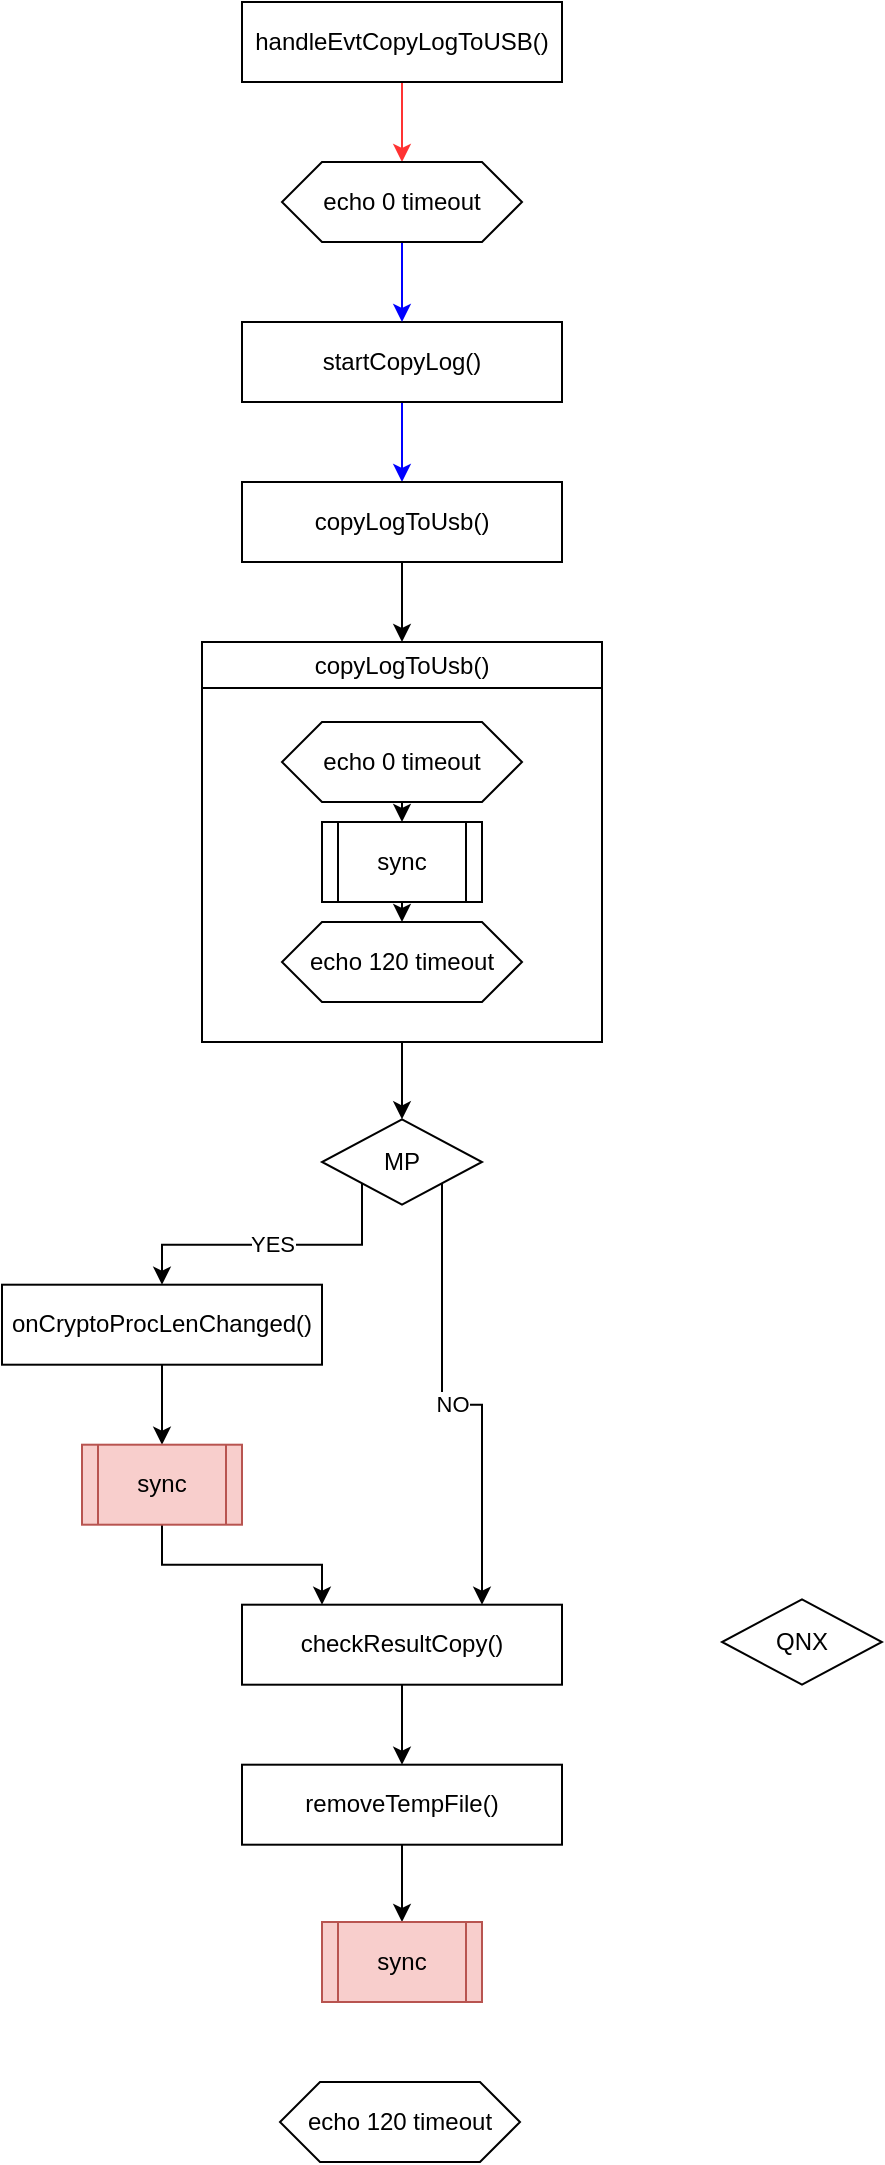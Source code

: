 <mxfile version="24.7.3" type="github">
  <diagram name="페이지-1" id="5AxDAiGEQX8COLGU8uBM">
    <mxGraphModel dx="230" dy="753" grid="1" gridSize="10" guides="1" tooltips="1" connect="1" arrows="1" fold="1" page="1" pageScale="1" pageWidth="1200" pageHeight="1920" math="0" shadow="0">
      <root>
        <mxCell id="0" />
        <mxCell id="1" parent="0" />
        <mxCell id="7r6Vfg-uYQTgdr9mWJEp-51" value="" style="edgeStyle=orthogonalEdgeStyle;rounded=0;orthogonalLoop=1;jettySize=auto;html=1;fillColor=#f8cecc;strokeColor=#FF3333;" edge="1" parent="1" source="7r6Vfg-uYQTgdr9mWJEp-3" target="7r6Vfg-uYQTgdr9mWJEp-6">
          <mxGeometry relative="1" as="geometry" />
        </mxCell>
        <mxCell id="7r6Vfg-uYQTgdr9mWJEp-3" value="handleEvtCopyLogToUSB()" style="rounded=0;whiteSpace=wrap;html=1;" vertex="1" parent="1">
          <mxGeometry x="1360" y="40" width="160" height="40" as="geometry" />
        </mxCell>
        <mxCell id="7r6Vfg-uYQTgdr9mWJEp-4" value="" style="edgeStyle=orthogonalEdgeStyle;rounded=0;orthogonalLoop=1;jettySize=auto;html=1;strokeColor=#0000FF;" edge="1" parent="1" source="7r6Vfg-uYQTgdr9mWJEp-5" target="7r6Vfg-uYQTgdr9mWJEp-11">
          <mxGeometry relative="1" as="geometry" />
        </mxCell>
        <mxCell id="7r6Vfg-uYQTgdr9mWJEp-5" value="startCopyLog()" style="rounded=0;whiteSpace=wrap;html=1;" vertex="1" parent="1">
          <mxGeometry x="1360" y="200" width="160" height="40" as="geometry" />
        </mxCell>
        <mxCell id="7r6Vfg-uYQTgdr9mWJEp-52" value="" style="edgeStyle=orthogonalEdgeStyle;rounded=0;orthogonalLoop=1;jettySize=auto;html=1;strokeColor=#0000FF;" edge="1" parent="1" source="7r6Vfg-uYQTgdr9mWJEp-6" target="7r6Vfg-uYQTgdr9mWJEp-5">
          <mxGeometry relative="1" as="geometry" />
        </mxCell>
        <mxCell id="7r6Vfg-uYQTgdr9mWJEp-6" value="echo 0 timeout" style="shape=hexagon;perimeter=hexagonPerimeter2;whiteSpace=wrap;html=1;fixedSize=1;" vertex="1" parent="1">
          <mxGeometry x="1380" y="120" width="120" height="40" as="geometry" />
        </mxCell>
        <mxCell id="7r6Vfg-uYQTgdr9mWJEp-8" value="YES" style="edgeStyle=orthogonalEdgeStyle;rounded=0;orthogonalLoop=1;jettySize=auto;html=1;exitX=0;exitY=1;exitDx=0;exitDy=0;entryX=0.5;entryY=0;entryDx=0;entryDy=0;" edge="1" parent="1" source="7r6Vfg-uYQTgdr9mWJEp-9" target="7r6Vfg-uYQTgdr9mWJEp-21">
          <mxGeometry relative="1" as="geometry" />
        </mxCell>
        <mxCell id="7r6Vfg-uYQTgdr9mWJEp-49" value="NO" style="edgeStyle=orthogonalEdgeStyle;rounded=0;orthogonalLoop=1;jettySize=auto;html=1;exitX=1;exitY=1;exitDx=0;exitDy=0;entryX=0.75;entryY=0;entryDx=0;entryDy=0;" edge="1" parent="1" source="7r6Vfg-uYQTgdr9mWJEp-9" target="7r6Vfg-uYQTgdr9mWJEp-25">
          <mxGeometry relative="1" as="geometry" />
        </mxCell>
        <mxCell id="7r6Vfg-uYQTgdr9mWJEp-9" value="MP" style="rhombus;whiteSpace=wrap;html=1;fontSize=12;" vertex="1" parent="1">
          <mxGeometry x="1400" y="598.65" width="80" height="42.7" as="geometry" />
        </mxCell>
        <mxCell id="7r6Vfg-uYQTgdr9mWJEp-37" style="edgeStyle=orthogonalEdgeStyle;rounded=0;orthogonalLoop=1;jettySize=auto;html=1;entryX=0.5;entryY=0;entryDx=0;entryDy=0;" edge="1" parent="1" source="7r6Vfg-uYQTgdr9mWJEp-11" target="7r6Vfg-uYQTgdr9mWJEp-30">
          <mxGeometry relative="1" as="geometry" />
        </mxCell>
        <mxCell id="7r6Vfg-uYQTgdr9mWJEp-11" value="copyLogToUsb()" style="rounded=0;whiteSpace=wrap;html=1;" vertex="1" parent="1">
          <mxGeometry x="1360" y="280.0" width="160" height="40" as="geometry" />
        </mxCell>
        <mxCell id="7r6Vfg-uYQTgdr9mWJEp-28" value="" style="edgeStyle=orthogonalEdgeStyle;rounded=0;orthogonalLoop=1;jettySize=auto;html=1;" edge="1" parent="1" source="7r6Vfg-uYQTgdr9mWJEp-19" target="7r6Vfg-uYQTgdr9mWJEp-27">
          <mxGeometry relative="1" as="geometry" />
        </mxCell>
        <mxCell id="7r6Vfg-uYQTgdr9mWJEp-19" value="removeTempFile()" style="rounded=0;whiteSpace=wrap;html=1;" vertex="1" parent="1">
          <mxGeometry x="1360" y="921.35" width="160" height="40" as="geometry" />
        </mxCell>
        <mxCell id="7r6Vfg-uYQTgdr9mWJEp-20" value="" style="edgeStyle=orthogonalEdgeStyle;rounded=0;orthogonalLoop=1;jettySize=auto;html=1;" edge="1" parent="1" source="7r6Vfg-uYQTgdr9mWJEp-21" target="7r6Vfg-uYQTgdr9mWJEp-23">
          <mxGeometry relative="1" as="geometry" />
        </mxCell>
        <mxCell id="7r6Vfg-uYQTgdr9mWJEp-21" value="onCryptoProcLenChanged()" style="rounded=0;whiteSpace=wrap;html=1;" vertex="1" parent="1">
          <mxGeometry x="1240" y="681.35" width="160" height="40" as="geometry" />
        </mxCell>
        <mxCell id="7r6Vfg-uYQTgdr9mWJEp-48" style="edgeStyle=orthogonalEdgeStyle;rounded=0;orthogonalLoop=1;jettySize=auto;html=1;entryX=0.25;entryY=0;entryDx=0;entryDy=0;" edge="1" parent="1" source="7r6Vfg-uYQTgdr9mWJEp-23" target="7r6Vfg-uYQTgdr9mWJEp-25">
          <mxGeometry relative="1" as="geometry" />
        </mxCell>
        <mxCell id="7r6Vfg-uYQTgdr9mWJEp-23" value="sync" style="shape=process;whiteSpace=wrap;html=1;backgroundOutline=1;fillColor=#f8cecc;strokeColor=#b85450;" vertex="1" parent="1">
          <mxGeometry x="1280" y="761.35" width="80" height="40" as="geometry" />
        </mxCell>
        <mxCell id="7r6Vfg-uYQTgdr9mWJEp-24" value="" style="edgeStyle=orthogonalEdgeStyle;rounded=0;orthogonalLoop=1;jettySize=auto;html=1;" edge="1" parent="1" source="7r6Vfg-uYQTgdr9mWJEp-25" target="7r6Vfg-uYQTgdr9mWJEp-19">
          <mxGeometry relative="1" as="geometry" />
        </mxCell>
        <mxCell id="7r6Vfg-uYQTgdr9mWJEp-25" value="checkResultCopy()" style="rounded=0;whiteSpace=wrap;html=1;" vertex="1" parent="1">
          <mxGeometry x="1360" y="841.35" width="160" height="40" as="geometry" />
        </mxCell>
        <mxCell id="7r6Vfg-uYQTgdr9mWJEp-27" value="sync" style="shape=process;whiteSpace=wrap;html=1;backgroundOutline=1;fillColor=#f8cecc;strokeColor=#b85450;" vertex="1" parent="1">
          <mxGeometry x="1400" y="1000" width="80" height="40" as="geometry" />
        </mxCell>
        <mxCell id="7r6Vfg-uYQTgdr9mWJEp-29" value="echo 120 timeout" style="shape=hexagon;perimeter=hexagonPerimeter2;whiteSpace=wrap;html=1;fixedSize=1;" vertex="1" parent="1">
          <mxGeometry x="1379" y="1080" width="120" height="40" as="geometry" />
        </mxCell>
        <mxCell id="7r6Vfg-uYQTgdr9mWJEp-35" style="edgeStyle=orthogonalEdgeStyle;rounded=0;orthogonalLoop=1;jettySize=auto;html=1;exitX=0.5;exitY=1;exitDx=0;exitDy=0;entryX=0.5;entryY=0;entryDx=0;entryDy=0;" edge="1" parent="1" source="7r6Vfg-uYQTgdr9mWJEp-30" target="7r6Vfg-uYQTgdr9mWJEp-9">
          <mxGeometry relative="1" as="geometry" />
        </mxCell>
        <mxCell id="7r6Vfg-uYQTgdr9mWJEp-30" value="&lt;span style=&quot;font-weight: 400;&quot;&gt;copyLogToUsb()&lt;/span&gt;" style="swimlane;whiteSpace=wrap;html=1;" vertex="1" parent="1">
          <mxGeometry x="1340" y="360" width="200" height="200" as="geometry" />
        </mxCell>
        <mxCell id="7r6Vfg-uYQTgdr9mWJEp-38" style="edgeStyle=orthogonalEdgeStyle;rounded=0;orthogonalLoop=1;jettySize=auto;html=1;exitX=0.5;exitY=1;exitDx=0;exitDy=0;entryX=0.5;entryY=0;entryDx=0;entryDy=0;" edge="1" parent="7r6Vfg-uYQTgdr9mWJEp-30" source="7r6Vfg-uYQTgdr9mWJEp-31" target="7r6Vfg-uYQTgdr9mWJEp-32">
          <mxGeometry relative="1" as="geometry" />
        </mxCell>
        <mxCell id="7r6Vfg-uYQTgdr9mWJEp-31" value="echo 0 timeout" style="shape=hexagon;perimeter=hexagonPerimeter2;whiteSpace=wrap;html=1;fixedSize=1;" vertex="1" parent="7r6Vfg-uYQTgdr9mWJEp-30">
          <mxGeometry x="40" y="40.0" width="120" height="40" as="geometry" />
        </mxCell>
        <mxCell id="7r6Vfg-uYQTgdr9mWJEp-39" style="edgeStyle=orthogonalEdgeStyle;rounded=0;orthogonalLoop=1;jettySize=auto;html=1;exitX=0.5;exitY=1;exitDx=0;exitDy=0;entryX=0.5;entryY=0;entryDx=0;entryDy=0;" edge="1" parent="7r6Vfg-uYQTgdr9mWJEp-30" source="7r6Vfg-uYQTgdr9mWJEp-32" target="7r6Vfg-uYQTgdr9mWJEp-33">
          <mxGeometry relative="1" as="geometry" />
        </mxCell>
        <mxCell id="7r6Vfg-uYQTgdr9mWJEp-32" value="sync" style="shape=process;whiteSpace=wrap;html=1;backgroundOutline=1;" vertex="1" parent="7r6Vfg-uYQTgdr9mWJEp-30">
          <mxGeometry x="60" y="90" width="80" height="40" as="geometry" />
        </mxCell>
        <mxCell id="7r6Vfg-uYQTgdr9mWJEp-33" value="echo 120 timeout" style="shape=hexagon;perimeter=hexagonPerimeter2;whiteSpace=wrap;html=1;fixedSize=1;" vertex="1" parent="7r6Vfg-uYQTgdr9mWJEp-30">
          <mxGeometry x="40" y="140" width="120" height="40" as="geometry" />
        </mxCell>
        <mxCell id="7r6Vfg-uYQTgdr9mWJEp-50" value="QNX" style="rhombus;whiteSpace=wrap;html=1;fontSize=12;" vertex="1" parent="1">
          <mxGeometry x="1600" y="838.65" width="80" height="42.7" as="geometry" />
        </mxCell>
      </root>
    </mxGraphModel>
  </diagram>
</mxfile>
